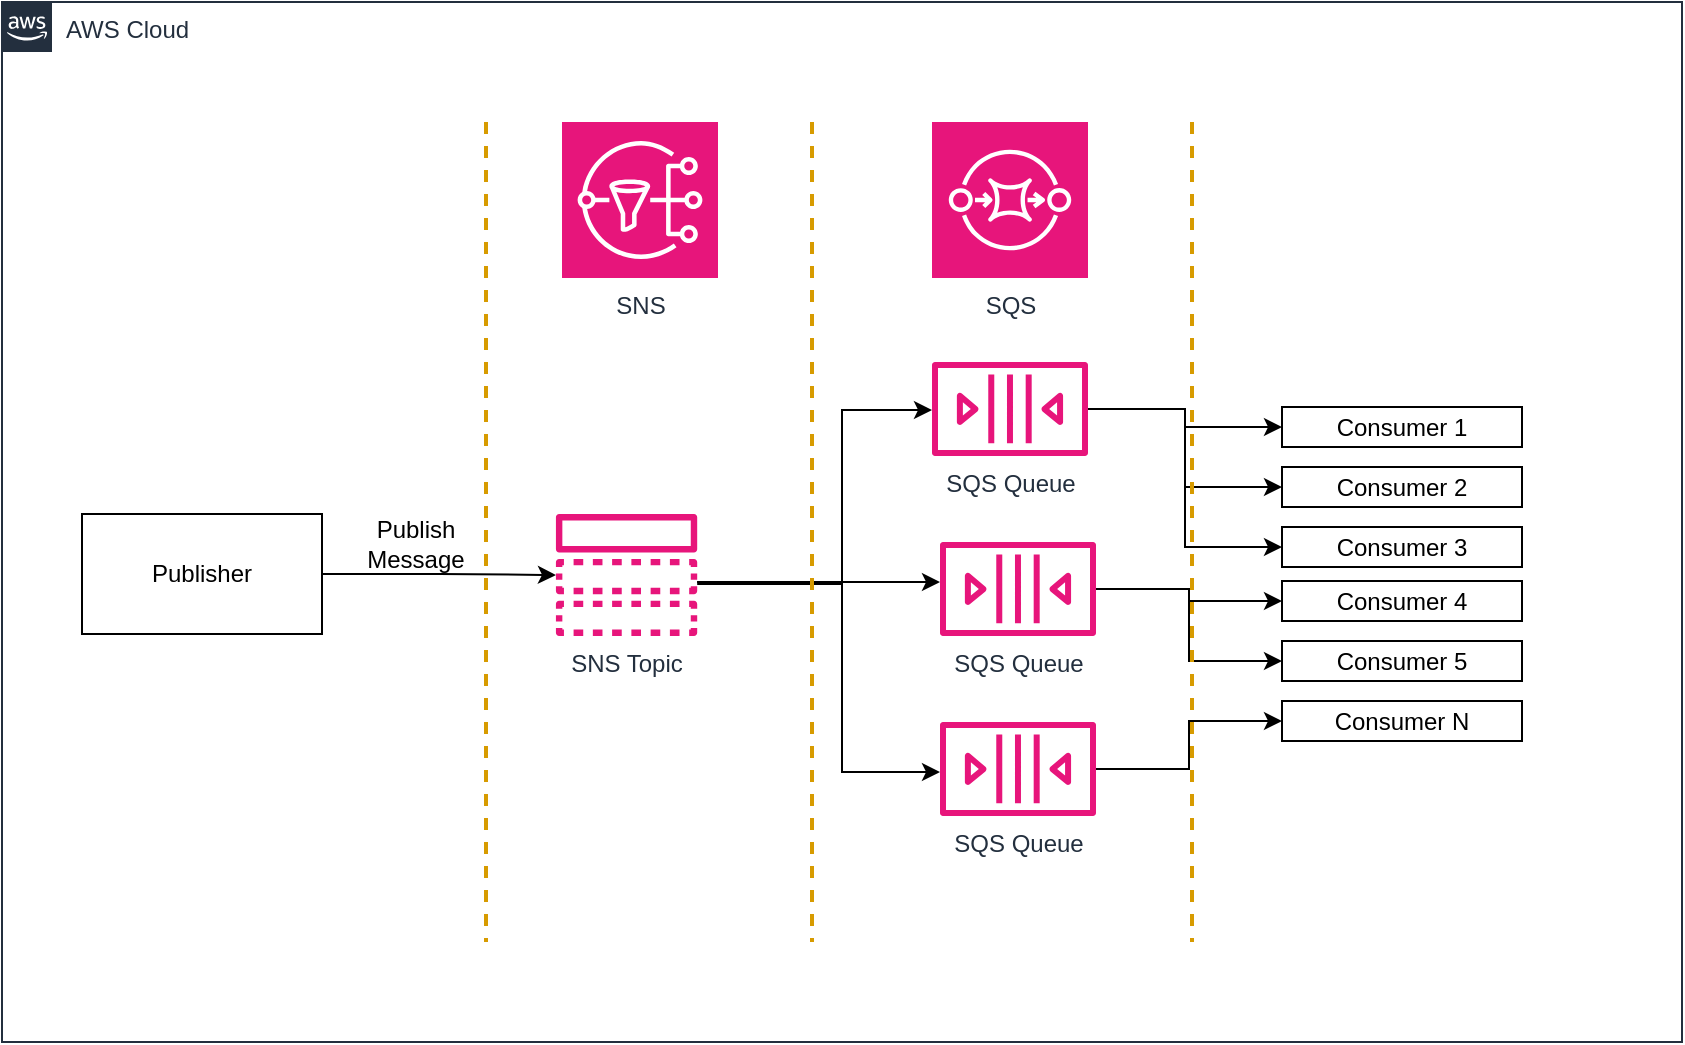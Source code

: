 <mxfile version="27.2.0">
  <diagram id="Ht1M8jgEwFfnCIfOTk4-" name="Page-1">
    <mxGraphModel dx="1234" dy="824" grid="1" gridSize="10" guides="1" tooltips="1" connect="1" arrows="1" fold="1" page="1" pageScale="1" pageWidth="1169" pageHeight="827" math="0" shadow="0">
      <root>
        <mxCell id="0" />
        <mxCell id="1" parent="0" />
        <mxCell id="-SwOJ4ZzwDQcredPTqo0-1" value="AWS Cloud" style="points=[[0,0],[0.25,0],[0.5,0],[0.75,0],[1,0],[1,0.25],[1,0.5],[1,0.75],[1,1],[0.75,1],[0.5,1],[0.25,1],[0,1],[0,0.75],[0,0.5],[0,0.25]];outlineConnect=0;gradientColor=none;html=1;whiteSpace=wrap;fontSize=12;fontStyle=0;container=1;pointerEvents=0;collapsible=0;recursiveResize=0;shape=mxgraph.aws4.group;grIcon=mxgraph.aws4.group_aws_cloud_alt;strokeColor=#232F3E;fillColor=none;verticalAlign=top;align=left;spacingLeft=30;fontColor=#232F3E;dashed=0;" vertex="1" parent="1">
          <mxGeometry x="120" y="40" width="840" height="520" as="geometry" />
        </mxCell>
        <mxCell id="-SwOJ4ZzwDQcredPTqo0-2" value="SNS" style="sketch=0;points=[[0,0,0],[0.25,0,0],[0.5,0,0],[0.75,0,0],[1,0,0],[0,1,0],[0.25,1,0],[0.5,1,0],[0.75,1,0],[1,1,0],[0,0.25,0],[0,0.5,0],[0,0.75,0],[1,0.25,0],[1,0.5,0],[1,0.75,0]];outlineConnect=0;fontColor=#232F3E;fillColor=#E7157B;strokeColor=#ffffff;dashed=0;verticalLabelPosition=bottom;verticalAlign=top;align=center;html=1;fontSize=12;fontStyle=0;aspect=fixed;shape=mxgraph.aws4.resourceIcon;resIcon=mxgraph.aws4.sns;" vertex="1" parent="-SwOJ4ZzwDQcredPTqo0-1">
          <mxGeometry x="280" y="60" width="78" height="78" as="geometry" />
        </mxCell>
        <mxCell id="-SwOJ4ZzwDQcredPTqo0-18" style="edgeStyle=orthogonalEdgeStyle;rounded=0;orthogonalLoop=1;jettySize=auto;html=1;" edge="1" parent="-SwOJ4ZzwDQcredPTqo0-1" source="-SwOJ4ZzwDQcredPTqo0-3" target="-SwOJ4ZzwDQcredPTqo0-15">
          <mxGeometry relative="1" as="geometry">
            <Array as="points">
              <mxPoint x="420" y="290" />
              <mxPoint x="420" y="204" />
            </Array>
          </mxGeometry>
        </mxCell>
        <mxCell id="-SwOJ4ZzwDQcredPTqo0-19" style="edgeStyle=orthogonalEdgeStyle;rounded=0;orthogonalLoop=1;jettySize=auto;html=1;" edge="1" parent="-SwOJ4ZzwDQcredPTqo0-1" source="-SwOJ4ZzwDQcredPTqo0-3" target="-SwOJ4ZzwDQcredPTqo0-16">
          <mxGeometry relative="1" as="geometry">
            <Array as="points">
              <mxPoint x="440" y="290" />
              <mxPoint x="440" y="290" />
            </Array>
          </mxGeometry>
        </mxCell>
        <mxCell id="-SwOJ4ZzwDQcredPTqo0-20" style="edgeStyle=orthogonalEdgeStyle;rounded=0;orthogonalLoop=1;jettySize=auto;html=1;" edge="1" parent="-SwOJ4ZzwDQcredPTqo0-1">
          <mxGeometry relative="1" as="geometry">
            <mxPoint x="347.596" y="291" as="sourcePoint" />
            <mxPoint x="469" y="385" as="targetPoint" />
            <Array as="points">
              <mxPoint x="420" y="291" />
              <mxPoint x="420" y="385" />
            </Array>
          </mxGeometry>
        </mxCell>
        <mxCell id="-SwOJ4ZzwDQcredPTqo0-3" value="SNS Topic" style="sketch=0;outlineConnect=0;fontColor=#232F3E;gradientColor=none;fillColor=#E7157B;strokeColor=none;dashed=0;verticalLabelPosition=bottom;verticalAlign=top;align=center;html=1;fontSize=12;fontStyle=0;aspect=fixed;pointerEvents=1;shape=mxgraph.aws4.topic;" vertex="1" parent="-SwOJ4ZzwDQcredPTqo0-1">
          <mxGeometry x="276.77" y="256" width="71.02" height="61" as="geometry" />
        </mxCell>
        <mxCell id="-SwOJ4ZzwDQcredPTqo0-8" style="edgeStyle=orthogonalEdgeStyle;rounded=0;orthogonalLoop=1;jettySize=auto;html=1;" edge="1" parent="-SwOJ4ZzwDQcredPTqo0-1" source="-SwOJ4ZzwDQcredPTqo0-7" target="-SwOJ4ZzwDQcredPTqo0-3">
          <mxGeometry relative="1" as="geometry" />
        </mxCell>
        <mxCell id="-SwOJ4ZzwDQcredPTqo0-7" value="Publisher" style="rounded=0;whiteSpace=wrap;html=1;" vertex="1" parent="-SwOJ4ZzwDQcredPTqo0-1">
          <mxGeometry x="40" y="256" width="120" height="60" as="geometry" />
        </mxCell>
        <mxCell id="-SwOJ4ZzwDQcredPTqo0-9" value="SQS" style="sketch=0;points=[[0,0,0],[0.25,0,0],[0.5,0,0],[0.75,0,0],[1,0,0],[0,1,0],[0.25,1,0],[0.5,1,0],[0.75,1,0],[1,1,0],[0,0.25,0],[0,0.5,0],[0,0.75,0],[1,0.25,0],[1,0.5,0],[1,0.75,0]];outlineConnect=0;fontColor=#232F3E;fillColor=#E7157B;strokeColor=#ffffff;dashed=0;verticalLabelPosition=bottom;verticalAlign=top;align=center;html=1;fontSize=12;fontStyle=0;aspect=fixed;shape=mxgraph.aws4.resourceIcon;resIcon=mxgraph.aws4.sqs;" vertex="1" parent="-SwOJ4ZzwDQcredPTqo0-1">
          <mxGeometry x="465" y="60" width="78" height="78" as="geometry" />
        </mxCell>
        <mxCell id="-SwOJ4ZzwDQcredPTqo0-11" value="Publish&lt;br&gt;Message" style="text;html=1;align=center;verticalAlign=middle;whiteSpace=wrap;rounded=0;" vertex="1" parent="-SwOJ4ZzwDQcredPTqo0-1">
          <mxGeometry x="177" y="256" width="60" height="30" as="geometry" />
        </mxCell>
        <mxCell id="-SwOJ4ZzwDQcredPTqo0-30" style="edgeStyle=orthogonalEdgeStyle;rounded=0;orthogonalLoop=1;jettySize=auto;html=1;entryX=0;entryY=0.5;entryDx=0;entryDy=0;" edge="1" parent="-SwOJ4ZzwDQcredPTqo0-1" source="-SwOJ4ZzwDQcredPTqo0-15" target="-SwOJ4ZzwDQcredPTqo0-24">
          <mxGeometry relative="1" as="geometry" />
        </mxCell>
        <mxCell id="-SwOJ4ZzwDQcredPTqo0-31" style="edgeStyle=orthogonalEdgeStyle;rounded=0;orthogonalLoop=1;jettySize=auto;html=1;entryX=0;entryY=0.5;entryDx=0;entryDy=0;" edge="1" parent="-SwOJ4ZzwDQcredPTqo0-1" source="-SwOJ4ZzwDQcredPTqo0-15" target="-SwOJ4ZzwDQcredPTqo0-25">
          <mxGeometry relative="1" as="geometry" />
        </mxCell>
        <mxCell id="-SwOJ4ZzwDQcredPTqo0-32" style="edgeStyle=orthogonalEdgeStyle;rounded=0;orthogonalLoop=1;jettySize=auto;html=1;entryX=0;entryY=0.5;entryDx=0;entryDy=0;" edge="1" parent="-SwOJ4ZzwDQcredPTqo0-1" source="-SwOJ4ZzwDQcredPTqo0-15" target="-SwOJ4ZzwDQcredPTqo0-26">
          <mxGeometry relative="1" as="geometry" />
        </mxCell>
        <mxCell id="-SwOJ4ZzwDQcredPTqo0-15" value="SQS Queue" style="sketch=0;outlineConnect=0;fontColor=#232F3E;gradientColor=none;fillColor=#E7157B;strokeColor=none;dashed=0;verticalLabelPosition=bottom;verticalAlign=top;align=center;html=1;fontSize=12;fontStyle=0;aspect=fixed;pointerEvents=1;shape=mxgraph.aws4.queue;" vertex="1" parent="-SwOJ4ZzwDQcredPTqo0-1">
          <mxGeometry x="465" y="180" width="78" height="47" as="geometry" />
        </mxCell>
        <mxCell id="-SwOJ4ZzwDQcredPTqo0-33" style="edgeStyle=orthogonalEdgeStyle;rounded=0;orthogonalLoop=1;jettySize=auto;html=1;" edge="1" parent="-SwOJ4ZzwDQcredPTqo0-1" source="-SwOJ4ZzwDQcredPTqo0-16" target="-SwOJ4ZzwDQcredPTqo0-27">
          <mxGeometry relative="1" as="geometry" />
        </mxCell>
        <mxCell id="-SwOJ4ZzwDQcredPTqo0-34" style="edgeStyle=orthogonalEdgeStyle;rounded=0;orthogonalLoop=1;jettySize=auto;html=1;entryX=0;entryY=0.5;entryDx=0;entryDy=0;" edge="1" parent="-SwOJ4ZzwDQcredPTqo0-1" source="-SwOJ4ZzwDQcredPTqo0-16" target="-SwOJ4ZzwDQcredPTqo0-28">
          <mxGeometry relative="1" as="geometry" />
        </mxCell>
        <mxCell id="-SwOJ4ZzwDQcredPTqo0-16" value="SQS Queue" style="sketch=0;outlineConnect=0;fontColor=#232F3E;gradientColor=none;fillColor=#E7157B;strokeColor=none;dashed=0;verticalLabelPosition=bottom;verticalAlign=top;align=center;html=1;fontSize=12;fontStyle=0;aspect=fixed;pointerEvents=1;shape=mxgraph.aws4.queue;" vertex="1" parent="-SwOJ4ZzwDQcredPTqo0-1">
          <mxGeometry x="469" y="270" width="78" height="47" as="geometry" />
        </mxCell>
        <mxCell id="-SwOJ4ZzwDQcredPTqo0-35" style="edgeStyle=orthogonalEdgeStyle;rounded=0;orthogonalLoop=1;jettySize=auto;html=1;" edge="1" parent="-SwOJ4ZzwDQcredPTqo0-1" source="-SwOJ4ZzwDQcredPTqo0-17" target="-SwOJ4ZzwDQcredPTqo0-29">
          <mxGeometry relative="1" as="geometry" />
        </mxCell>
        <mxCell id="-SwOJ4ZzwDQcredPTqo0-17" value="SQS Queue" style="sketch=0;outlineConnect=0;fontColor=#232F3E;gradientColor=none;fillColor=#E7157B;strokeColor=none;dashed=0;verticalLabelPosition=bottom;verticalAlign=top;align=center;html=1;fontSize=12;fontStyle=0;aspect=fixed;pointerEvents=1;shape=mxgraph.aws4.queue;" vertex="1" parent="-SwOJ4ZzwDQcredPTqo0-1">
          <mxGeometry x="469" y="360" width="78" height="47" as="geometry" />
        </mxCell>
        <mxCell id="-SwOJ4ZzwDQcredPTqo0-21" value="" style="line;strokeWidth=2;direction=south;html=1;dashed=1;fillColor=#ffe6cc;strokeColor=#d79b00;" vertex="1" parent="-SwOJ4ZzwDQcredPTqo0-1">
          <mxGeometry x="237" y="60" width="10" height="410" as="geometry" />
        </mxCell>
        <mxCell id="-SwOJ4ZzwDQcredPTqo0-22" value="" style="line;strokeWidth=2;direction=south;html=1;dashed=1;fillColor=#ffe6cc;strokeColor=#d79b00;" vertex="1" parent="-SwOJ4ZzwDQcredPTqo0-1">
          <mxGeometry x="400" y="60" width="10" height="410" as="geometry" />
        </mxCell>
        <mxCell id="-SwOJ4ZzwDQcredPTqo0-23" value="" style="line;strokeWidth=2;direction=south;html=1;dashed=1;fillColor=#ffe6cc;strokeColor=#d79b00;" vertex="1" parent="-SwOJ4ZzwDQcredPTqo0-1">
          <mxGeometry x="590" y="60" width="10" height="410" as="geometry" />
        </mxCell>
        <mxCell id="-SwOJ4ZzwDQcredPTqo0-24" value="Consumer 1" style="rounded=0;whiteSpace=wrap;html=1;" vertex="1" parent="-SwOJ4ZzwDQcredPTqo0-1">
          <mxGeometry x="640" y="202.5" width="120" height="20" as="geometry" />
        </mxCell>
        <mxCell id="-SwOJ4ZzwDQcredPTqo0-25" value="Consumer 2" style="rounded=0;whiteSpace=wrap;html=1;" vertex="1" parent="-SwOJ4ZzwDQcredPTqo0-1">
          <mxGeometry x="640" y="232.5" width="120" height="20" as="geometry" />
        </mxCell>
        <mxCell id="-SwOJ4ZzwDQcredPTqo0-26" value="Consumer 3" style="rounded=0;whiteSpace=wrap;html=1;" vertex="1" parent="-SwOJ4ZzwDQcredPTqo0-1">
          <mxGeometry x="640" y="262.5" width="120" height="20" as="geometry" />
        </mxCell>
        <mxCell id="-SwOJ4ZzwDQcredPTqo0-27" value="Consumer 4" style="rounded=0;whiteSpace=wrap;html=1;" vertex="1" parent="-SwOJ4ZzwDQcredPTqo0-1">
          <mxGeometry x="640" y="289.5" width="120" height="20" as="geometry" />
        </mxCell>
        <mxCell id="-SwOJ4ZzwDQcredPTqo0-28" value="Consumer 5" style="rounded=0;whiteSpace=wrap;html=1;" vertex="1" parent="-SwOJ4ZzwDQcredPTqo0-1">
          <mxGeometry x="640" y="319.5" width="120" height="20" as="geometry" />
        </mxCell>
        <mxCell id="-SwOJ4ZzwDQcredPTqo0-29" value="Consumer N" style="rounded=0;whiteSpace=wrap;html=1;" vertex="1" parent="-SwOJ4ZzwDQcredPTqo0-1">
          <mxGeometry x="640" y="349.5" width="120" height="20" as="geometry" />
        </mxCell>
      </root>
    </mxGraphModel>
  </diagram>
</mxfile>
